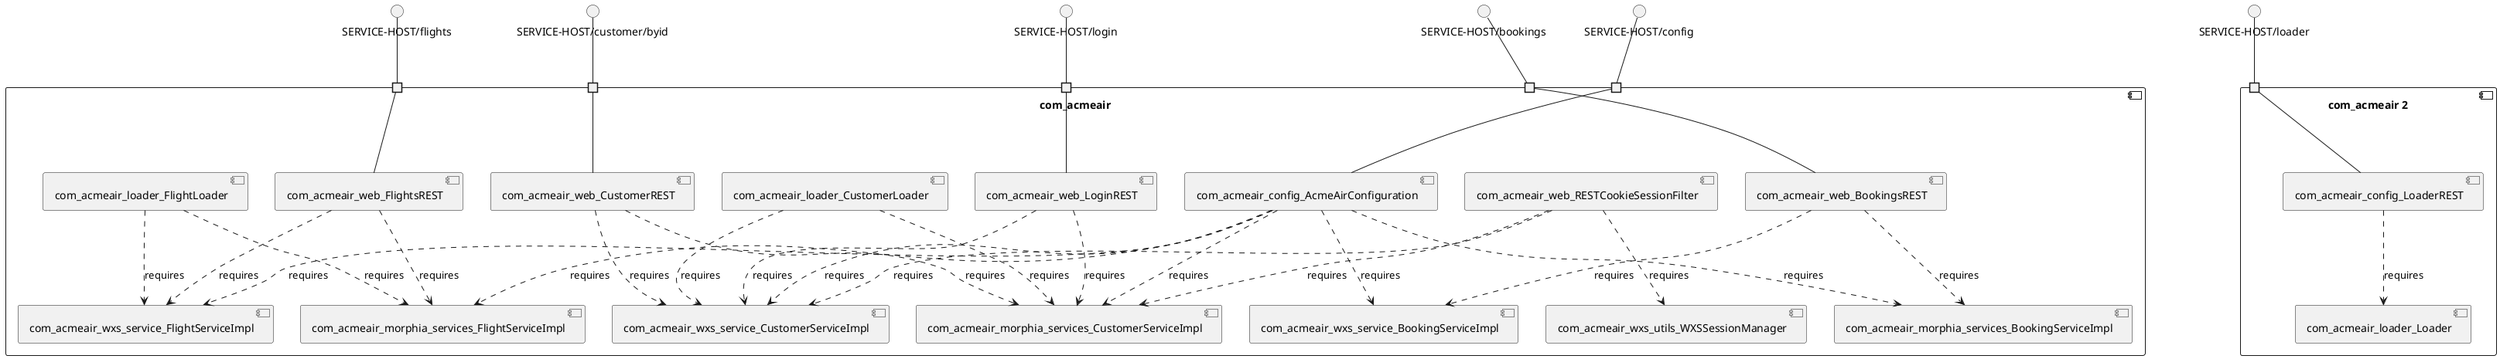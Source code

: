 @startuml
skinparam fixCircleLabelOverlapping true
skinparam componentStyle uml2
component "com_acmeair\n\n\n\n\n\n" {
[com_acmeair_web_LoginREST]
[com_acmeair_wxs_service_BookingServiceImpl]
[com_acmeair_wxs_service_FlightServiceImpl]
[com_acmeair_web_RESTCookieSessionFilter]
[com_acmeair_loader_FlightLoader]
[com_acmeair_web_BookingsREST]
[com_acmeair_loader_CustomerLoader]
[com_acmeair_morphia_services_CustomerServiceImpl]
[com_acmeair_wxs_service_CustomerServiceImpl]
[com_acmeair_wxs_utils_WXSSessionManager]
[com_acmeair_morphia_services_BookingServiceImpl]
[com_acmeair_morphia_services_FlightServiceImpl]
[com_acmeair_config_AcmeAirConfiguration]
[com_acmeair_web_FlightsREST]
[com_acmeair_web_CustomerREST]
portin " " as com_acmeair_requires_SERVICE_HOST_flights
portin " " as com_acmeair_requires_SERVICE_HOST_customer_byid
portin " " as com_acmeair_requires_SERVICE_HOST_login
portin " " as com_acmeair_requires_SERVICE_HOST_bookings
portin " " as com_acmeair_requires_SERVICE_HOST_config
[com_acmeair_web_CustomerREST]..>[com_acmeair_morphia_services_CustomerServiceImpl] : requires
[com_acmeair_web_FlightsREST]..>[com_acmeair_wxs_service_FlightServiceImpl] : requires
[com_acmeair_loader_CustomerLoader]..>[com_acmeair_morphia_services_CustomerServiceImpl] : requires
[com_acmeair_config_AcmeAirConfiguration]..>[com_acmeair_wxs_service_BookingServiceImpl] : requires
[com_acmeair_config_AcmeAirConfiguration]..>[com_acmeair_morphia_services_CustomerServiceImpl] : requires
[com_acmeair_config_AcmeAirConfiguration]..>[com_acmeair_morphia_services_FlightServiceImpl] : requires
[com_acmeair_loader_FlightLoader]..>[com_acmeair_wxs_service_FlightServiceImpl] : requires
[com_acmeair_loader_FlightLoader]..>[com_acmeair_morphia_services_FlightServiceImpl] : requires
[com_acmeair_web_RESTCookieSessionFilter]..>[com_acmeair_morphia_services_CustomerServiceImpl] : requires
[com_acmeair_web_LoginREST]..>[com_acmeair_morphia_services_CustomerServiceImpl] : requires
[com_acmeair_web_FlightsREST]..>[com_acmeair_morphia_services_FlightServiceImpl] : requires
[com_acmeair_config_AcmeAirConfiguration]..>[com_acmeair_wxs_service_FlightServiceImpl] : requires
[com_acmeair_web_CustomerREST]..>[com_acmeair_wxs_service_CustomerServiceImpl] : requires
[com_acmeair_web_BookingsREST]..>[com_acmeair_wxs_service_BookingServiceImpl] : requires
[com_acmeair_web_RESTCookieSessionFilter]..>[com_acmeair_wxs_service_CustomerServiceImpl] : requires
[com_acmeair_config_AcmeAirConfiguration]..>[com_acmeair_wxs_service_CustomerServiceImpl] : requires
[com_acmeair_config_AcmeAirConfiguration]..>[com_acmeair_morphia_services_BookingServiceImpl] : requires
[com_acmeair_web_LoginREST]..>[com_acmeair_wxs_service_CustomerServiceImpl] : requires
[com_acmeair_loader_CustomerLoader]..>[com_acmeair_wxs_service_CustomerServiceImpl] : requires
[com_acmeair_web_RESTCookieSessionFilter]..>[com_acmeair_wxs_utils_WXSSessionManager] : requires
[com_acmeair_web_BookingsREST]..>[com_acmeair_morphia_services_BookingServiceImpl] : requires
"com_acmeair_requires_SERVICE_HOST_customer_byid"--[com_acmeair_web_CustomerREST]
"com_acmeair_requires_SERVICE_HOST_login"--[com_acmeair_web_LoginREST]
"com_acmeair_requires_SERVICE_HOST_flights"--[com_acmeair_web_FlightsREST]
"com_acmeair_requires_SERVICE_HOST_bookings"--[com_acmeair_web_BookingsREST]
"com_acmeair_requires_SERVICE_HOST_config"--[com_acmeair_config_AcmeAirConfiguration]
}
interface "SERVICE-HOST/bookings" as interface.SERVICE_HOST_bookings
interface.SERVICE_HOST_bookings--"com_acmeair_requires_SERVICE_HOST_bookings"
interface "SERVICE-HOST/config" as interface.SERVICE_HOST_config
interface.SERVICE_HOST_config--"com_acmeair_requires_SERVICE_HOST_config"
interface "SERVICE-HOST/customer/byid" as interface.SERVICE_HOST_customer_byid
interface.SERVICE_HOST_customer_byid--"com_acmeair_requires_SERVICE_HOST_customer_byid"
interface "SERVICE-HOST/flights" as interface.SERVICE_HOST_flights
interface.SERVICE_HOST_flights--"com_acmeair_requires_SERVICE_HOST_flights"
interface "SERVICE-HOST/login" as interface.SERVICE_HOST_login
interface.SERVICE_HOST_login--"com_acmeair_requires_SERVICE_HOST_login"
component "com_acmeair 2\n\n\n\n\n\n" {
[com_acmeair_config_LoaderREST]
[com_acmeair_loader_Loader]
portin " " as com_acmeair_2_requires_SERVICE_HOST_loader
[com_acmeair_config_LoaderREST]..>[com_acmeair_loader_Loader] : requires
"com_acmeair_2_requires_SERVICE_HOST_loader"--[com_acmeair_config_LoaderREST]
}
interface "SERVICE-HOST/loader" as interface.SERVICE_HOST_loader
interface.SERVICE_HOST_loader--"com_acmeair_2_requires_SERVICE_HOST_loader"

@enduml
